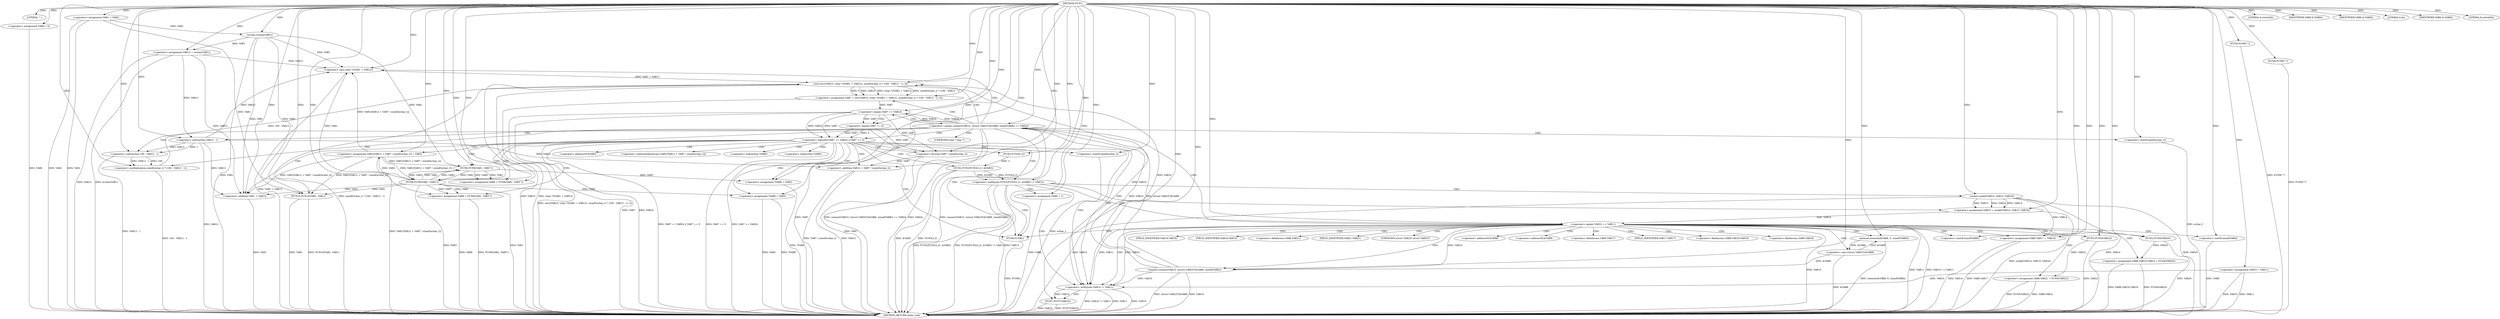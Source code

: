 digraph FUN1 {  
"1000100" [label = "(METHOD,FUN1)" ]
"1000286" [label = "(METHOD_RETURN,static void)" ]
"1000103" [label = "(LITERAL,\"\",)" ]
"1000104" [label = "(<operator>.assignment,VAR1 = VAR2)" ]
"1000108" [label = "(LITERAL,6,switch(6))" ]
"1000114" [label = "(<operator>.assignment,VAR6 = 0)" ]
"1000121" [label = "(<operator>.assignment,VAR10 = VAR11)" ]
"1000125" [label = "(<operator>.assignment,VAR12 = wcslen(VAR1))" ]
"1000127" [label = "(wcslen,wcslen(VAR1))" ]
"1000132" [label = "(<operator>.notEquals,FUN2(FUN3(2,2), &VAR5) != VAR13)" ]
"1000133" [label = "(FUN2,FUN2(FUN3(2,2), &VAR5))" ]
"1000134" [label = "(FUN3,FUN3(2,2))" ]
"1000142" [label = "(<operator>.assignment,VAR6 = 1)" ]
"1000145" [label = "(<operator>.assignment,VAR10 = socket(VAR14, VAR15, VAR16))" ]
"1000147" [label = "(socket,socket(VAR14, VAR15, VAR16))" ]
"1000152" [label = "(<operator>.equals,VAR10 == VAR11)" ]
"1000157" [label = "(memset,memset(&VAR8, 0, sizeof(VAR8)))" ]
"1000161" [label = "(<operator>.sizeOf,sizeof(VAR8))" ]
"1000163" [label = "(<operator>.assignment,VAR8.VAR17 = VAR14)" ]
"1000168" [label = "(<operator>.assignment,VAR8.VAR18.VAR19 = FUN4(VAR20))" ]
"1000174" [label = "(FUN4,FUN4(VAR20))" ]
"1000176" [label = "(<operator>.assignment,VAR8.VAR21 = FUN5(VAR22))" ]
"1000180" [label = "(FUN5,FUN5(VAR22))" ]
"1000183" [label = "(<operator>.equals,connect(VAR10, (struct VAR23*)&VAR8, sizeof(VAR8)) == VAR24)" ]
"1000184" [label = "(connect,connect(VAR10, (struct VAR23*)&VAR8, sizeof(VAR8)))" ]
"1000186" [label = "(<operator>.cast,(struct VAR23*)&VAR8)" ]
"1000190" [label = "(<operator>.sizeOf,sizeof(VAR8))" ]
"1000195" [label = "(<operator>.assignment,VAR7 = recv(VAR10, (char *)(VAR1 + VAR12), sizeof(wchar_t) * (100 - VAR12 - 1), 0))" ]
"1000197" [label = "(recv,recv(VAR10, (char *)(VAR1 + VAR12), sizeof(wchar_t) * (100 - VAR12 - 1), 0))" ]
"1000199" [label = "(<operator>.cast,(char *)(VAR1 + VAR12))" ]
"1000201" [label = "(<operator>.addition,VAR1 + VAR12)" ]
"1000204" [label = "(<operator>.multiplication,sizeof(wchar_t) * (100 - VAR12 - 1))" ]
"1000205" [label = "(<operator>.sizeOf,sizeof(wchar_t))" ]
"1000207" [label = "(<operator>.subtraction,100 - VAR12 - 1)" ]
"1000209" [label = "(<operator>.subtraction,VAR12 - 1)" ]
"1000214" [label = "(<operator>.logicalOr,VAR7 == VAR24 || VAR7 == 0)" ]
"1000215" [label = "(<operator>.equals,VAR7 == VAR24)" ]
"1000218" [label = "(<operator>.equals,VAR7 == 0)" ]
"1000223" [label = "(<operator>.assignment,VAR1[VAR12 + VAR7 / sizeof(wchar_t)] = VAR3)" ]
"1000226" [label = "(<operator>.addition,VAR12 + VAR7 / sizeof(wchar_t))" ]
"1000228" [label = "(<operator>.division,VAR7 / sizeof(wchar_t))" ]
"1000230" [label = "(<operator>.sizeOf,sizeof(wchar_t))" ]
"1000233" [label = "(<operator>.assignment,VAR9 = FUN6(VAR1, VAR3''))" ]
"1000235" [label = "(FUN6,FUN6(VAR1, VAR3''))" ]
"1000239" [label = "(IDENTIFIER,VAR9,if (VAR9))" ]
"1000241" [label = "(<operator>.assignment,*VAR9 = VAR3)" ]
"1000245" [label = "(<operator>.assignment,VAR9 = FUN6(VAR1, VAR3''))" ]
"1000247" [label = "(FUN6,FUN6(VAR1, VAR3''))" ]
"1000251" [label = "(IDENTIFIER,VAR9,if (VAR9))" ]
"1000253" [label = "(<operator>.assignment,*VAR9 = VAR3)" ]
"1000257" [label = "(LITERAL,0,do)" ]
"1000259" [label = "(<operator>.notEquals,VAR10 != VAR11)" ]
"1000263" [label = "(FUN7,FUN7(VAR10))" ]
"1000266" [label = "(IDENTIFIER,VAR6,if (VAR6))" ]
"1000268" [label = "(FUN8,FUN8())" ]
"1000271" [label = "(FUN9,FUN9(\"\"))" ]
"1000275" [label = "(LITERAL,8,switch(8))" ]
"1000278" [label = "(FUN9,FUN9(\"\"))" ]
"1000282" [label = "(FUN10,FUN10(VAR1, VAR1))" ]
"1000137" [label = "(<operator>.addressOf,&VAR5)" ]
"1000158" [label = "(<operator>.addressOf,&VAR8)" ]
"1000164" [label = "(<operator>.fieldAccess,VAR8.VAR17)" ]
"1000166" [label = "(FIELD_IDENTIFIER,VAR17,VAR17)" ]
"1000169" [label = "(<operator>.fieldAccess,VAR8.VAR18.VAR19)" ]
"1000170" [label = "(<operator>.fieldAccess,VAR8.VAR18)" ]
"1000172" [label = "(FIELD_IDENTIFIER,VAR18,VAR18)" ]
"1000173" [label = "(FIELD_IDENTIFIER,VAR19,VAR19)" ]
"1000177" [label = "(<operator>.fieldAccess,VAR8.VAR21)" ]
"1000179" [label = "(FIELD_IDENTIFIER,VAR21,VAR21)" ]
"1000187" [label = "(UNKNOWN,struct VAR23*,struct VAR23*)" ]
"1000188" [label = "(<operator>.addressOf,&VAR8)" ]
"1000200" [label = "(UNKNOWN,char *,char *)" ]
"1000224" [label = "(<operator>.indirectIndexAccess,VAR1[VAR12 + VAR7 / sizeof(wchar_t)])" ]
"1000242" [label = "(<operator>.indirection,*VAR9)" ]
"1000254" [label = "(<operator>.indirection,*VAR9)" ]
  "1000184" -> "1000286"  [ label = "DDG: VAR10"] 
  "1000180" -> "1000286"  [ label = "DDG: VAR22"] 
  "1000132" -> "1000286"  [ label = "DDG: FUN2(FUN3(2,2), &VAR5)"] 
  "1000152" -> "1000286"  [ label = "DDG: VAR11"] 
  "1000259" -> "1000286"  [ label = "DDG: VAR10 != VAR11"] 
  "1000186" -> "1000286"  [ label = "DDG: &VAR8"] 
  "1000247" -> "1000286"  [ label = "DDG: VAR1"] 
  "1000163" -> "1000286"  [ label = "DDG: VAR8.VAR17"] 
  "1000259" -> "1000286"  [ label = "DDG: VAR10"] 
  "1000184" -> "1000286"  [ label = "DDG: (struct VAR23*)&VAR8"] 
  "1000125" -> "1000286"  [ label = "DDG: VAR12"] 
  "1000199" -> "1000286"  [ label = "DDG: VAR1 + VAR12"] 
  "1000226" -> "1000286"  [ label = "DDG: VAR12"] 
  "1000207" -> "1000286"  [ label = "DDG: VAR12 - 1"] 
  "1000282" -> "1000286"  [ label = "DDG: FUN10(VAR1, VAR1)"] 
  "1000282" -> "1000286"  [ label = "DDG: VAR1"] 
  "1000209" -> "1000286"  [ label = "DDG: VAR12"] 
  "1000168" -> "1000286"  [ label = "DDG: VAR8.VAR18.VAR19"] 
  "1000215" -> "1000286"  [ label = "DDG: VAR7"] 
  "1000157" -> "1000286"  [ label = "DDG: memset(&VAR8, 0, sizeof(VAR8))"] 
  "1000104" -> "1000286"  [ label = "DDG: VAR1"] 
  "1000218" -> "1000286"  [ label = "DDG: VAR7"] 
  "1000215" -> "1000286"  [ label = "DDG: VAR24"] 
  "1000226" -> "1000286"  [ label = "DDG: VAR7 / sizeof(wchar_t)"] 
  "1000214" -> "1000286"  [ label = "DDG: VAR7 == VAR24 || VAR7 == 0"] 
  "1000253" -> "1000286"  [ label = "DDG: *VAR9"] 
  "1000205" -> "1000286"  [ label = "DDG: wchar_t"] 
  "1000121" -> "1000286"  [ label = "DDG: VAR11"] 
  "1000132" -> "1000286"  [ label = "DDG: FUN2(FUN3(2,2), &VAR5) != VAR13"] 
  "1000132" -> "1000286"  [ label = "DDG: VAR13"] 
  "1000183" -> "1000286"  [ label = "DDG: connect(VAR10, (struct VAR23*)&VAR8, sizeof(VAR8))"] 
  "1000152" -> "1000286"  [ label = "DDG: VAR10 == VAR11"] 
  "1000268" -> "1000286"  [ label = "DDG: FUN8()"] 
  "1000228" -> "1000286"  [ label = "DDG: VAR7"] 
  "1000163" -> "1000286"  [ label = "DDG: VAR14"] 
  "1000133" -> "1000286"  [ label = "DDG: FUN3(2,2)"] 
  "1000190" -> "1000286"  [ label = "DDG: VAR8"] 
  "1000114" -> "1000286"  [ label = "DDG: VAR6"] 
  "1000263" -> "1000286"  [ label = "DDG: FUN7(VAR10)"] 
  "1000176" -> "1000286"  [ label = "DDG: FUN5(VAR22)"] 
  "1000263" -> "1000286"  [ label = "DDG: VAR10"] 
  "1000214" -> "1000286"  [ label = "DDG: VAR7 == 0"] 
  "1000147" -> "1000286"  [ label = "DDG: VAR15"] 
  "1000147" -> "1000286"  [ label = "DDG: VAR14"] 
  "1000204" -> "1000286"  [ label = "DDG: 100 - VAR12 - 1"] 
  "1000125" -> "1000286"  [ label = "DDG: wcslen(VAR1)"] 
  "1000152" -> "1000286"  [ label = "DDG: VAR10"] 
  "1000230" -> "1000286"  [ label = "DDG: wchar_t"] 
  "1000278" -> "1000286"  [ label = "DDG: FUN9(\"\")"] 
  "1000195" -> "1000286"  [ label = "DDG: recv(VAR10, (char *)(VAR1 + VAR12), sizeof(wchar_t) * (100 - VAR12 - 1), 0)"] 
  "1000197" -> "1000286"  [ label = "DDG: (char *)(VAR1 + VAR12)"] 
  "1000121" -> "1000286"  [ label = "DDG: VAR10"] 
  "1000241" -> "1000286"  [ label = "DDG: *VAR9"] 
  "1000142" -> "1000286"  [ label = "DDG: VAR6"] 
  "1000214" -> "1000286"  [ label = "DDG: VAR7 == VAR24"] 
  "1000176" -> "1000286"  [ label = "DDG: VAR8.VAR21"] 
  "1000147" -> "1000286"  [ label = "DDG: VAR16"] 
  "1000259" -> "1000286"  [ label = "DDG: VAR11"] 
  "1000127" -> "1000286"  [ label = "DDG: VAR1"] 
  "1000253" -> "1000286"  [ label = "DDG: VAR3"] 
  "1000245" -> "1000286"  [ label = "DDG: VAR9"] 
  "1000145" -> "1000286"  [ label = "DDG: socket(VAR14, VAR15, VAR16)"] 
  "1000271" -> "1000286"  [ label = "DDG: FUN9(\"\")"] 
  "1000183" -> "1000286"  [ label = "DDG: connect(VAR10, (struct VAR23*)&VAR8, sizeof(VAR8)) == VAR24"] 
  "1000183" -> "1000286"  [ label = "DDG: VAR24"] 
  "1000168" -> "1000286"  [ label = "DDG: FUN4(VAR20)"] 
  "1000133" -> "1000286"  [ label = "DDG: &VAR5"] 
  "1000104" -> "1000286"  [ label = "DDG: VAR2"] 
  "1000174" -> "1000286"  [ label = "DDG: VAR20"] 
  "1000245" -> "1000286"  [ label = "DDG: FUN6(VAR1, VAR3'')"] 
  "1000247" -> "1000286"  [ label = "DDG: VAR3"] 
  "1000223" -> "1000286"  [ label = "DDG: VAR1[VAR12 + VAR7 / sizeof(wchar_t)]"] 
  "1000201" -> "1000286"  [ label = "DDG: VAR1"] 
  "1000197" -> "1000286"  [ label = "DDG: sizeof(wchar_t) * (100 - VAR12 - 1)"] 
  "1000197" -> "1000286"  [ label = "DDG: VAR10"] 
  "1000100" -> "1000103"  [ label = "DDG: "] 
  "1000100" -> "1000104"  [ label = "DDG: "] 
  "1000100" -> "1000108"  [ label = "DDG: "] 
  "1000100" -> "1000114"  [ label = "DDG: "] 
  "1000100" -> "1000121"  [ label = "DDG: "] 
  "1000127" -> "1000125"  [ label = "DDG: VAR1"] 
  "1000100" -> "1000125"  [ label = "DDG: "] 
  "1000104" -> "1000127"  [ label = "DDG: VAR1"] 
  "1000100" -> "1000127"  [ label = "DDG: "] 
  "1000133" -> "1000132"  [ label = "DDG: FUN3(2,2)"] 
  "1000133" -> "1000132"  [ label = "DDG: &VAR5"] 
  "1000134" -> "1000133"  [ label = "DDG: 2"] 
  "1000100" -> "1000134"  [ label = "DDG: "] 
  "1000100" -> "1000132"  [ label = "DDG: "] 
  "1000100" -> "1000142"  [ label = "DDG: "] 
  "1000147" -> "1000145"  [ label = "DDG: VAR14"] 
  "1000147" -> "1000145"  [ label = "DDG: VAR15"] 
  "1000147" -> "1000145"  [ label = "DDG: VAR16"] 
  "1000100" -> "1000145"  [ label = "DDG: "] 
  "1000100" -> "1000147"  [ label = "DDG: "] 
  "1000145" -> "1000152"  [ label = "DDG: VAR10"] 
  "1000100" -> "1000152"  [ label = "DDG: "] 
  "1000186" -> "1000157"  [ label = "DDG: &VAR8"] 
  "1000100" -> "1000157"  [ label = "DDG: "] 
  "1000100" -> "1000161"  [ label = "DDG: "] 
  "1000147" -> "1000163"  [ label = "DDG: VAR14"] 
  "1000100" -> "1000163"  [ label = "DDG: "] 
  "1000174" -> "1000168"  [ label = "DDG: VAR20"] 
  "1000100" -> "1000174"  [ label = "DDG: "] 
  "1000180" -> "1000176"  [ label = "DDG: VAR22"] 
  "1000100" -> "1000180"  [ label = "DDG: "] 
  "1000184" -> "1000183"  [ label = "DDG: VAR10"] 
  "1000184" -> "1000183"  [ label = "DDG: (struct VAR23*)&VAR8"] 
  "1000152" -> "1000184"  [ label = "DDG: VAR10"] 
  "1000100" -> "1000184"  [ label = "DDG: "] 
  "1000186" -> "1000184"  [ label = "DDG: &VAR8"] 
  "1000157" -> "1000186"  [ label = "DDG: &VAR8"] 
  "1000100" -> "1000190"  [ label = "DDG: "] 
  "1000215" -> "1000183"  [ label = "DDG: VAR24"] 
  "1000100" -> "1000183"  [ label = "DDG: "] 
  "1000197" -> "1000195"  [ label = "DDG: VAR10"] 
  "1000197" -> "1000195"  [ label = "DDG: (char *)(VAR1 + VAR12)"] 
  "1000197" -> "1000195"  [ label = "DDG: sizeof(wchar_t) * (100 - VAR12 - 1)"] 
  "1000197" -> "1000195"  [ label = "DDG: 0"] 
  "1000100" -> "1000195"  [ label = "DDG: "] 
  "1000184" -> "1000197"  [ label = "DDG: VAR10"] 
  "1000100" -> "1000197"  [ label = "DDG: "] 
  "1000199" -> "1000197"  [ label = "DDG: VAR1 + VAR12"] 
  "1000247" -> "1000199"  [ label = "DDG: VAR1"] 
  "1000127" -> "1000199"  [ label = "DDG: VAR1"] 
  "1000223" -> "1000199"  [ label = "DDG: VAR1[VAR12 + VAR7 / sizeof(wchar_t)]"] 
  "1000100" -> "1000199"  [ label = "DDG: "] 
  "1000125" -> "1000199"  [ label = "DDG: VAR12"] 
  "1000209" -> "1000199"  [ label = "DDG: VAR12"] 
  "1000247" -> "1000201"  [ label = "DDG: VAR1"] 
  "1000127" -> "1000201"  [ label = "DDG: VAR1"] 
  "1000223" -> "1000201"  [ label = "DDG: VAR1[VAR12 + VAR7 / sizeof(wchar_t)]"] 
  "1000100" -> "1000201"  [ label = "DDG: "] 
  "1000125" -> "1000201"  [ label = "DDG: VAR12"] 
  "1000209" -> "1000201"  [ label = "DDG: VAR12"] 
  "1000204" -> "1000197"  [ label = "DDG: 100 - VAR12 - 1"] 
  "1000100" -> "1000204"  [ label = "DDG: "] 
  "1000100" -> "1000205"  [ label = "DDG: "] 
  "1000207" -> "1000204"  [ label = "DDG: 100"] 
  "1000207" -> "1000204"  [ label = "DDG: VAR12 - 1"] 
  "1000100" -> "1000207"  [ label = "DDG: "] 
  "1000209" -> "1000207"  [ label = "DDG: VAR12"] 
  "1000209" -> "1000207"  [ label = "DDG: 1"] 
  "1000100" -> "1000209"  [ label = "DDG: "] 
  "1000125" -> "1000209"  [ label = "DDG: VAR12"] 
  "1000215" -> "1000214"  [ label = "DDG: VAR7"] 
  "1000215" -> "1000214"  [ label = "DDG: VAR24"] 
  "1000195" -> "1000215"  [ label = "DDG: VAR7"] 
  "1000100" -> "1000215"  [ label = "DDG: "] 
  "1000183" -> "1000215"  [ label = "DDG: VAR24"] 
  "1000218" -> "1000214"  [ label = "DDG: VAR7"] 
  "1000218" -> "1000214"  [ label = "DDG: 0"] 
  "1000215" -> "1000218"  [ label = "DDG: VAR7"] 
  "1000100" -> "1000218"  [ label = "DDG: "] 
  "1000247" -> "1000223"  [ label = "DDG: VAR3"] 
  "1000100" -> "1000223"  [ label = "DDG: "] 
  "1000209" -> "1000226"  [ label = "DDG: VAR12"] 
  "1000100" -> "1000226"  [ label = "DDG: "] 
  "1000228" -> "1000226"  [ label = "DDG: VAR7"] 
  "1000215" -> "1000228"  [ label = "DDG: VAR7"] 
  "1000218" -> "1000228"  [ label = "DDG: VAR7"] 
  "1000100" -> "1000228"  [ label = "DDG: "] 
  "1000100" -> "1000230"  [ label = "DDG: "] 
  "1000235" -> "1000233"  [ label = "DDG: VAR1"] 
  "1000235" -> "1000233"  [ label = "DDG: VAR3"] 
  "1000100" -> "1000233"  [ label = "DDG: "] 
  "1000223" -> "1000235"  [ label = "DDG: VAR1[VAR12 + VAR7 / sizeof(wchar_t)]"] 
  "1000100" -> "1000235"  [ label = "DDG: "] 
  "1000247" -> "1000235"  [ label = "DDG: VAR1"] 
  "1000127" -> "1000235"  [ label = "DDG: VAR1"] 
  "1000247" -> "1000235"  [ label = "DDG: VAR3"] 
  "1000100" -> "1000239"  [ label = "DDG: "] 
  "1000235" -> "1000241"  [ label = "DDG: VAR3"] 
  "1000100" -> "1000241"  [ label = "DDG: "] 
  "1000247" -> "1000245"  [ label = "DDG: VAR1"] 
  "1000247" -> "1000245"  [ label = "DDG: VAR3"] 
  "1000100" -> "1000245"  [ label = "DDG: "] 
  "1000235" -> "1000247"  [ label = "DDG: VAR1"] 
  "1000223" -> "1000247"  [ label = "DDG: VAR1[VAR12 + VAR7 / sizeof(wchar_t)]"] 
  "1000100" -> "1000247"  [ label = "DDG: "] 
  "1000235" -> "1000247"  [ label = "DDG: VAR3"] 
  "1000100" -> "1000251"  [ label = "DDG: "] 
  "1000247" -> "1000253"  [ label = "DDG: VAR3"] 
  "1000100" -> "1000253"  [ label = "DDG: "] 
  "1000100" -> "1000257"  [ label = "DDG: "] 
  "1000184" -> "1000259"  [ label = "DDG: VAR10"] 
  "1000152" -> "1000259"  [ label = "DDG: VAR10"] 
  "1000121" -> "1000259"  [ label = "DDG: VAR10"] 
  "1000197" -> "1000259"  [ label = "DDG: VAR10"] 
  "1000100" -> "1000259"  [ label = "DDG: "] 
  "1000152" -> "1000259"  [ label = "DDG: VAR11"] 
  "1000259" -> "1000263"  [ label = "DDG: VAR10"] 
  "1000100" -> "1000263"  [ label = "DDG: "] 
  "1000100" -> "1000266"  [ label = "DDG: "] 
  "1000100" -> "1000268"  [ label = "DDG: "] 
  "1000100" -> "1000271"  [ label = "DDG: "] 
  "1000100" -> "1000275"  [ label = "DDG: "] 
  "1000100" -> "1000278"  [ label = "DDG: "] 
  "1000247" -> "1000282"  [ label = "DDG: VAR1"] 
  "1000104" -> "1000282"  [ label = "DDG: VAR1"] 
  "1000127" -> "1000282"  [ label = "DDG: VAR1"] 
  "1000223" -> "1000282"  [ label = "DDG: VAR1[VAR12 + VAR7 / sizeof(wchar_t)]"] 
  "1000100" -> "1000282"  [ label = "DDG: "] 
  "1000132" -> "1000142"  [ label = "CDG: "] 
  "1000132" -> "1000145"  [ label = "CDG: "] 
  "1000132" -> "1000152"  [ label = "CDG: "] 
  "1000132" -> "1000147"  [ label = "CDG: "] 
  "1000132" -> "1000259"  [ label = "CDG: "] 
  "1000132" -> "1000268"  [ label = "CDG: "] 
  "1000152" -> "1000164"  [ label = "CDG: "] 
  "1000152" -> "1000174"  [ label = "CDG: "] 
  "1000152" -> "1000161"  [ label = "CDG: "] 
  "1000152" -> "1000166"  [ label = "CDG: "] 
  "1000152" -> "1000180"  [ label = "CDG: "] 
  "1000152" -> "1000183"  [ label = "CDG: "] 
  "1000152" -> "1000157"  [ label = "CDG: "] 
  "1000152" -> "1000188"  [ label = "CDG: "] 
  "1000152" -> "1000190"  [ label = "CDG: "] 
  "1000152" -> "1000179"  [ label = "CDG: "] 
  "1000152" -> "1000176"  [ label = "CDG: "] 
  "1000152" -> "1000187"  [ label = "CDG: "] 
  "1000152" -> "1000186"  [ label = "CDG: "] 
  "1000152" -> "1000172"  [ label = "CDG: "] 
  "1000152" -> "1000169"  [ label = "CDG: "] 
  "1000152" -> "1000163"  [ label = "CDG: "] 
  "1000152" -> "1000168"  [ label = "CDG: "] 
  "1000152" -> "1000173"  [ label = "CDG: "] 
  "1000152" -> "1000158"  [ label = "CDG: "] 
  "1000152" -> "1000170"  [ label = "CDG: "] 
  "1000152" -> "1000184"  [ label = "CDG: "] 
  "1000152" -> "1000177"  [ label = "CDG: "] 
  "1000152" -> "1000259"  [ label = "CDG: "] 
  "1000152" -> "1000268"  [ label = "CDG: "] 
  "1000183" -> "1000200"  [ label = "CDG: "] 
  "1000183" -> "1000199"  [ label = "CDG: "] 
  "1000183" -> "1000197"  [ label = "CDG: "] 
  "1000183" -> "1000204"  [ label = "CDG: "] 
  "1000183" -> "1000214"  [ label = "CDG: "] 
  "1000183" -> "1000201"  [ label = "CDG: "] 
  "1000183" -> "1000195"  [ label = "CDG: "] 
  "1000183" -> "1000215"  [ label = "CDG: "] 
  "1000183" -> "1000207"  [ label = "CDG: "] 
  "1000183" -> "1000205"  [ label = "CDG: "] 
  "1000183" -> "1000209"  [ label = "CDG: "] 
  "1000183" -> "1000259"  [ label = "CDG: "] 
  "1000183" -> "1000268"  [ label = "CDG: "] 
  "1000214" -> "1000233"  [ label = "CDG: "] 
  "1000214" -> "1000235"  [ label = "CDG: "] 
  "1000214" -> "1000224"  [ label = "CDG: "] 
  "1000214" -> "1000245"  [ label = "CDG: "] 
  "1000214" -> "1000226"  [ label = "CDG: "] 
  "1000214" -> "1000247"  [ label = "CDG: "] 
  "1000214" -> "1000230"  [ label = "CDG: "] 
  "1000214" -> "1000223"  [ label = "CDG: "] 
  "1000214" -> "1000228"  [ label = "CDG: "] 
  "1000214" -> "1000254"  [ label = "CDG: "] 
  "1000214" -> "1000253"  [ label = "CDG: "] 
  "1000214" -> "1000259"  [ label = "CDG: "] 
  "1000214" -> "1000268"  [ label = "CDG: "] 
  "1000214" -> "1000242"  [ label = "CDG: "] 
  "1000214" -> "1000241"  [ label = "CDG: "] 
  "1000214" -> "1000133"  [ label = "CDG: "] 
  "1000214" -> "1000132"  [ label = "CDG: "] 
  "1000214" -> "1000137"  [ label = "CDG: "] 
  "1000214" -> "1000134"  [ label = "CDG: "] 
  "1000215" -> "1000218"  [ label = "CDG: "] 
  "1000259" -> "1000263"  [ label = "CDG: "] 
}
